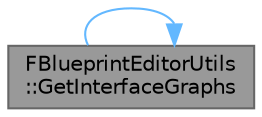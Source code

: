 digraph "FBlueprintEditorUtils::GetInterfaceGraphs"
{
 // INTERACTIVE_SVG=YES
 // LATEX_PDF_SIZE
  bgcolor="transparent";
  edge [fontname=Helvetica,fontsize=10,labelfontname=Helvetica,labelfontsize=10];
  node [fontname=Helvetica,fontsize=10,shape=box,height=0.2,width=0.4];
  rankdir="LR";
  Node1 [id="Node000001",label="FBlueprintEditorUtils\l::GetInterfaceGraphs",height=0.2,width=0.4,color="gray40", fillcolor="grey60", style="filled", fontcolor="black",tooltip="Gets the graphs currently in the blueprint associated with the specified interface."];
  Node1 -> Node1 [id="edge1_Node000001_Node000001",color="steelblue1",style="solid",tooltip=" "];
}
